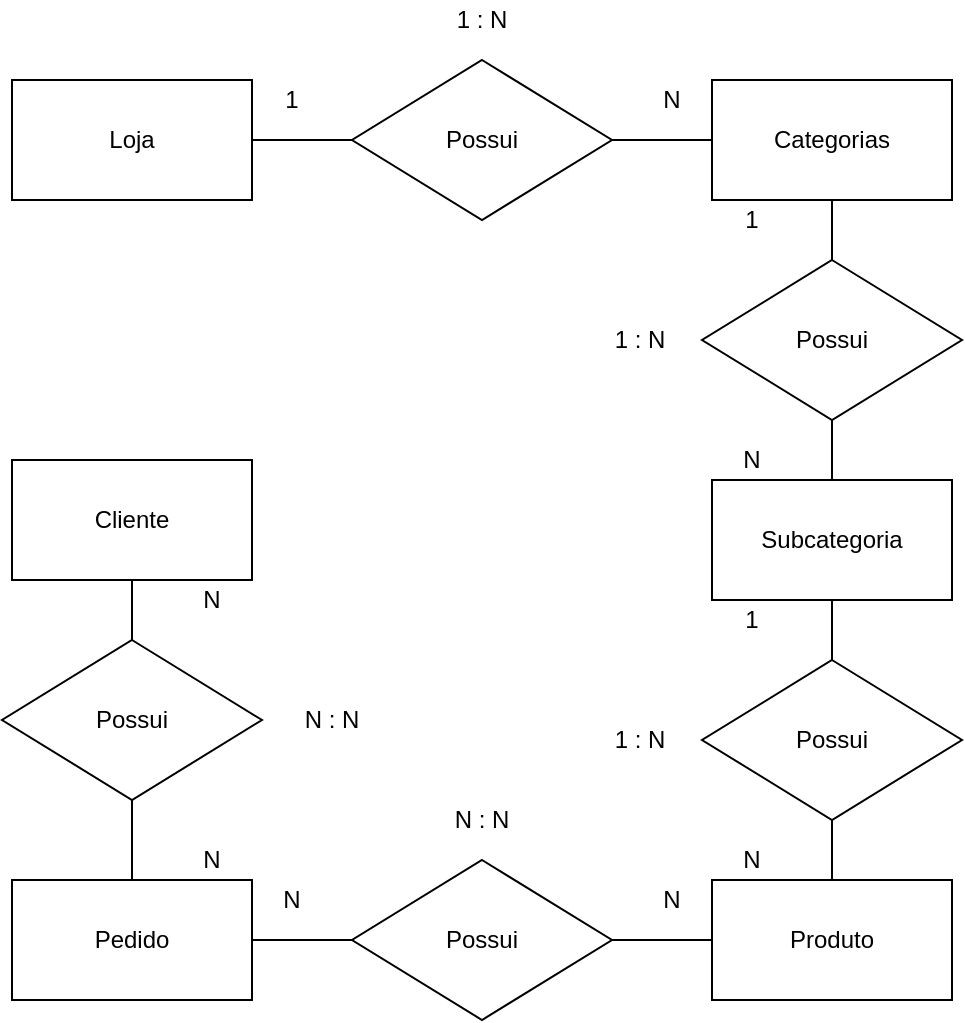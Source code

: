 <mxfile version="14.8.1"><diagram id="YKT3je1Ev0w1yJZkN_Qa" name="Página-1"><mxGraphModel dx="827" dy="452" grid="1" gridSize="10" guides="1" tooltips="1" connect="1" arrows="1" fold="1" page="1" pageScale="1" pageWidth="827" pageHeight="1169" math="0" shadow="0"><root><mxCell id="0"/><mxCell id="1" parent="0"/><mxCell id="BVXV4U5RjkXjQD7ES8Ae-8" value="" style="edgeStyle=orthogonalEdgeStyle;rounded=0;orthogonalLoop=1;jettySize=auto;html=1;endArrow=none;endFill=0;" edge="1" parent="1" source="BVXV4U5RjkXjQD7ES8Ae-1" target="BVXV4U5RjkXjQD7ES8Ae-6"><mxGeometry relative="1" as="geometry"/></mxCell><mxCell id="BVXV4U5RjkXjQD7ES8Ae-1" value="Loja" style="rounded=0;whiteSpace=wrap;html=1;" vertex="1" parent="1"><mxGeometry x="100" y="90" width="120" height="60" as="geometry"/></mxCell><mxCell id="BVXV4U5RjkXjQD7ES8Ae-3" value="1" style="text;html=1;strokeColor=none;fillColor=none;align=center;verticalAlign=middle;whiteSpace=wrap;rounded=0;" vertex="1" parent="1"><mxGeometry x="220" y="90" width="40" height="20" as="geometry"/></mxCell><mxCell id="BVXV4U5RjkXjQD7ES8Ae-6" value="Possui" style="rhombus;whiteSpace=wrap;html=1;rounded=0;" vertex="1" parent="1"><mxGeometry x="270" y="80" width="130" height="80" as="geometry"/></mxCell><mxCell id="BVXV4U5RjkXjQD7ES8Ae-10" value="" style="edgeStyle=orthogonalEdgeStyle;rounded=0;orthogonalLoop=1;jettySize=auto;html=1;endArrow=none;endFill=0;" edge="1" parent="1" source="BVXV4U5RjkXjQD7ES8Ae-9" target="BVXV4U5RjkXjQD7ES8Ae-6"><mxGeometry relative="1" as="geometry"/></mxCell><mxCell id="BVXV4U5RjkXjQD7ES8Ae-9" value="Categorias" style="rounded=0;whiteSpace=wrap;html=1;" vertex="1" parent="1"><mxGeometry x="450" y="90" width="120" height="60" as="geometry"/></mxCell><mxCell id="BVXV4U5RjkXjQD7ES8Ae-14" value="" style="edgeStyle=orthogonalEdgeStyle;rounded=0;orthogonalLoop=1;jettySize=auto;html=1;endArrow=none;endFill=0;" edge="1" parent="1" source="BVXV4U5RjkXjQD7ES8Ae-11" target="BVXV4U5RjkXjQD7ES8Ae-9"><mxGeometry relative="1" as="geometry"/></mxCell><mxCell id="BVXV4U5RjkXjQD7ES8Ae-11" value="Possui" style="rhombus;whiteSpace=wrap;html=1;rounded=0;" vertex="1" parent="1"><mxGeometry x="445" y="180" width="130" height="80" as="geometry"/></mxCell><mxCell id="BVXV4U5RjkXjQD7ES8Ae-13" value="" style="edgeStyle=orthogonalEdgeStyle;rounded=0;orthogonalLoop=1;jettySize=auto;html=1;endArrow=none;endFill=0;" edge="1" parent="1" source="BVXV4U5RjkXjQD7ES8Ae-12" target="BVXV4U5RjkXjQD7ES8Ae-11"><mxGeometry relative="1" as="geometry"/></mxCell><mxCell id="BVXV4U5RjkXjQD7ES8Ae-12" value="Subcategoria" style="rounded=0;whiteSpace=wrap;html=1;" vertex="1" parent="1"><mxGeometry x="450" y="290" width="120" height="60" as="geometry"/></mxCell><mxCell id="BVXV4U5RjkXjQD7ES8Ae-18" value="" style="edgeStyle=orthogonalEdgeStyle;rounded=0;orthogonalLoop=1;jettySize=auto;html=1;endArrow=none;endFill=0;" edge="1" parent="1" source="BVXV4U5RjkXjQD7ES8Ae-15" target="BVXV4U5RjkXjQD7ES8Ae-16"><mxGeometry relative="1" as="geometry"/></mxCell><mxCell id="BVXV4U5RjkXjQD7ES8Ae-15" value="Produto" style="rounded=0;whiteSpace=wrap;html=1;" vertex="1" parent="1"><mxGeometry x="450" y="490" width="120" height="60" as="geometry"/></mxCell><mxCell id="BVXV4U5RjkXjQD7ES8Ae-17" value="" style="edgeStyle=orthogonalEdgeStyle;rounded=0;orthogonalLoop=1;jettySize=auto;html=1;endArrow=none;endFill=0;" edge="1" parent="1" source="BVXV4U5RjkXjQD7ES8Ae-16" target="BVXV4U5RjkXjQD7ES8Ae-12"><mxGeometry relative="1" as="geometry"/></mxCell><mxCell id="BVXV4U5RjkXjQD7ES8Ae-16" value="Possui" style="rhombus;whiteSpace=wrap;html=1;rounded=0;" vertex="1" parent="1"><mxGeometry x="445" y="380" width="130" height="80" as="geometry"/></mxCell><mxCell id="BVXV4U5RjkXjQD7ES8Ae-22" value="" style="edgeStyle=orthogonalEdgeStyle;rounded=0;orthogonalLoop=1;jettySize=auto;html=1;endArrow=none;endFill=0;" edge="1" parent="1" source="BVXV4U5RjkXjQD7ES8Ae-21" target="BVXV4U5RjkXjQD7ES8Ae-15"><mxGeometry relative="1" as="geometry"/></mxCell><mxCell id="BVXV4U5RjkXjQD7ES8Ae-21" value="Possui" style="rhombus;whiteSpace=wrap;html=1;rounded=0;" vertex="1" parent="1"><mxGeometry x="270" y="480" width="130" height="80" as="geometry"/></mxCell><mxCell id="BVXV4U5RjkXjQD7ES8Ae-24" value="" style="edgeStyle=orthogonalEdgeStyle;rounded=0;orthogonalLoop=1;jettySize=auto;html=1;endArrow=none;endFill=0;" edge="1" parent="1" source="BVXV4U5RjkXjQD7ES8Ae-23" target="BVXV4U5RjkXjQD7ES8Ae-21"><mxGeometry relative="1" as="geometry"/></mxCell><mxCell id="BVXV4U5RjkXjQD7ES8Ae-23" value="Pedido" style="rounded=0;whiteSpace=wrap;html=1;" vertex="1" parent="1"><mxGeometry x="100" y="490" width="120" height="60" as="geometry"/></mxCell><mxCell id="BVXV4U5RjkXjQD7ES8Ae-27" value="" style="edgeStyle=orthogonalEdgeStyle;rounded=0;orthogonalLoop=1;jettySize=auto;html=1;endArrow=none;endFill=0;" edge="1" parent="1" source="BVXV4U5RjkXjQD7ES8Ae-25" target="BVXV4U5RjkXjQD7ES8Ae-26"><mxGeometry relative="1" as="geometry"/></mxCell><mxCell id="BVXV4U5RjkXjQD7ES8Ae-25" value="Cliente" style="rounded=0;whiteSpace=wrap;html=1;" vertex="1" parent="1"><mxGeometry x="100" y="280" width="120" height="60" as="geometry"/></mxCell><mxCell id="BVXV4U5RjkXjQD7ES8Ae-28" value="" style="edgeStyle=orthogonalEdgeStyle;rounded=0;orthogonalLoop=1;jettySize=auto;html=1;endArrow=none;endFill=0;" edge="1" parent="1" source="BVXV4U5RjkXjQD7ES8Ae-26" target="BVXV4U5RjkXjQD7ES8Ae-23"><mxGeometry relative="1" as="geometry"/></mxCell><mxCell id="BVXV4U5RjkXjQD7ES8Ae-26" value="Possui" style="rhombus;whiteSpace=wrap;html=1;rounded=0;" vertex="1" parent="1"><mxGeometry x="95" y="370" width="130" height="80" as="geometry"/></mxCell><mxCell id="BVXV4U5RjkXjQD7ES8Ae-29" value="N" style="text;html=1;strokeColor=none;fillColor=none;align=center;verticalAlign=middle;whiteSpace=wrap;rounded=0;" vertex="1" parent="1"><mxGeometry x="410" y="90" width="40" height="20" as="geometry"/></mxCell><mxCell id="BVXV4U5RjkXjQD7ES8Ae-30" value="1" style="text;html=1;strokeColor=none;fillColor=none;align=center;verticalAlign=middle;whiteSpace=wrap;rounded=0;" vertex="1" parent="1"><mxGeometry x="450" y="150" width="40" height="20" as="geometry"/></mxCell><mxCell id="BVXV4U5RjkXjQD7ES8Ae-31" value="N" style="text;html=1;strokeColor=none;fillColor=none;align=center;verticalAlign=middle;whiteSpace=wrap;rounded=0;" vertex="1" parent="1"><mxGeometry x="450" y="270" width="40" height="20" as="geometry"/></mxCell><mxCell id="BVXV4U5RjkXjQD7ES8Ae-32" value="1" style="text;html=1;strokeColor=none;fillColor=none;align=center;verticalAlign=middle;whiteSpace=wrap;rounded=0;" vertex="1" parent="1"><mxGeometry x="450" y="350" width="40" height="20" as="geometry"/></mxCell><mxCell id="BVXV4U5RjkXjQD7ES8Ae-33" value="N" style="text;html=1;strokeColor=none;fillColor=none;align=center;verticalAlign=middle;whiteSpace=wrap;rounded=0;" vertex="1" parent="1"><mxGeometry x="450" y="470" width="40" height="20" as="geometry"/></mxCell><mxCell id="BVXV4U5RjkXjQD7ES8Ae-34" value="N" style="text;html=1;strokeColor=none;fillColor=none;align=center;verticalAlign=middle;whiteSpace=wrap;rounded=0;" vertex="1" parent="1"><mxGeometry x="410" y="490" width="40" height="20" as="geometry"/></mxCell><mxCell id="BVXV4U5RjkXjQD7ES8Ae-35" value="N" style="text;html=1;strokeColor=none;fillColor=none;align=center;verticalAlign=middle;whiteSpace=wrap;rounded=0;" vertex="1" parent="1"><mxGeometry x="220" y="490" width="40" height="20" as="geometry"/></mxCell><mxCell id="BVXV4U5RjkXjQD7ES8Ae-36" value="N" style="text;html=1;strokeColor=none;fillColor=none;align=center;verticalAlign=middle;whiteSpace=wrap;rounded=0;" vertex="1" parent="1"><mxGeometry x="180" y="470" width="40" height="20" as="geometry"/></mxCell><mxCell id="BVXV4U5RjkXjQD7ES8Ae-37" value="N" style="text;html=1;strokeColor=none;fillColor=none;align=center;verticalAlign=middle;whiteSpace=wrap;rounded=0;" vertex="1" parent="1"><mxGeometry x="180" y="340" width="40" height="20" as="geometry"/></mxCell><mxCell id="BVXV4U5RjkXjQD7ES8Ae-38" value="1 : N" style="text;html=1;strokeColor=none;fillColor=none;align=center;verticalAlign=middle;whiteSpace=wrap;rounded=0;" vertex="1" parent="1"><mxGeometry x="315" y="50" width="40" height="20" as="geometry"/></mxCell><mxCell id="BVXV4U5RjkXjQD7ES8Ae-39" value="1 : N" style="text;html=1;strokeColor=none;fillColor=none;align=center;verticalAlign=middle;whiteSpace=wrap;rounded=0;" vertex="1" parent="1"><mxGeometry x="394" y="210" width="40" height="20" as="geometry"/></mxCell><mxCell id="BVXV4U5RjkXjQD7ES8Ae-40" value="1 : N" style="text;html=1;strokeColor=none;fillColor=none;align=center;verticalAlign=middle;whiteSpace=wrap;rounded=0;" vertex="1" parent="1"><mxGeometry x="394" y="410" width="40" height="20" as="geometry"/></mxCell><mxCell id="BVXV4U5RjkXjQD7ES8Ae-41" value="N : N" style="text;html=1;strokeColor=none;fillColor=none;align=center;verticalAlign=middle;whiteSpace=wrap;rounded=0;" vertex="1" parent="1"><mxGeometry x="315" y="450" width="40" height="20" as="geometry"/></mxCell><mxCell id="BVXV4U5RjkXjQD7ES8Ae-42" value="N : N" style="text;html=1;strokeColor=none;fillColor=none;align=center;verticalAlign=middle;whiteSpace=wrap;rounded=0;" vertex="1" parent="1"><mxGeometry x="240" y="400" width="40" height="20" as="geometry"/></mxCell></root></mxGraphModel></diagram></mxfile>